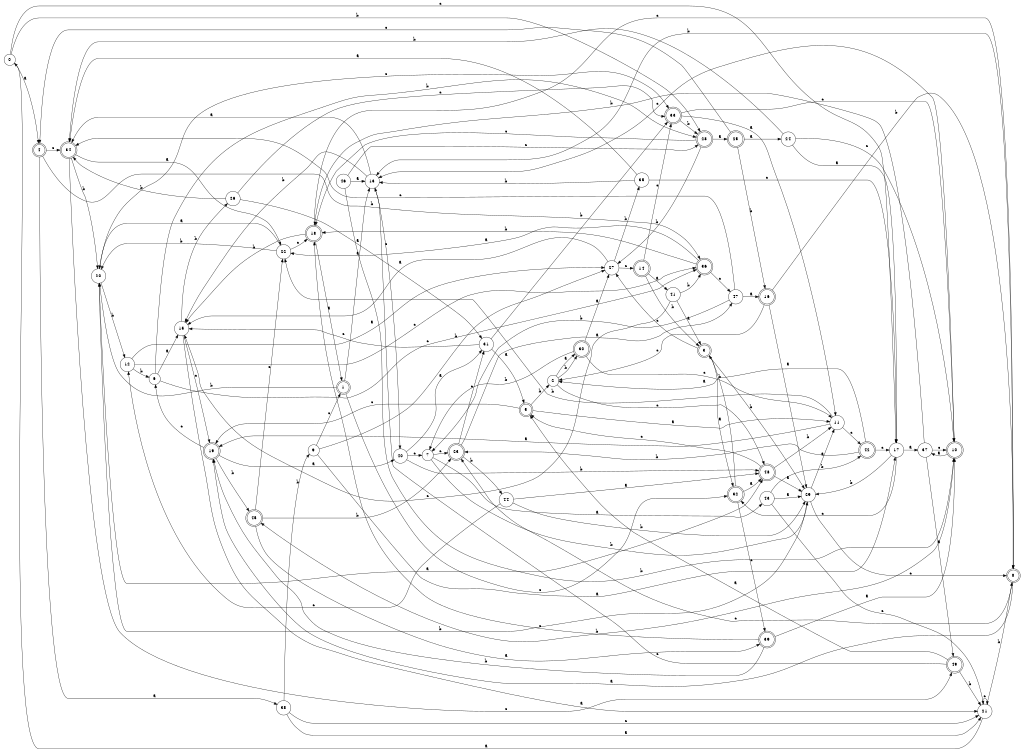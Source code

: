 digraph n40_3 {
__start0 [label="" shape="none"];

rankdir=LR;
size="8,5";

s0 [style="filled", color="black", fillcolor="white" shape="circle", label="0"];
s1 [style="rounded,filled", color="black", fillcolor="white" shape="doublecircle", label="1"];
s2 [style="filled", color="black", fillcolor="white" shape="circle", label="2"];
s3 [style="rounded,filled", color="black", fillcolor="white" shape="doublecircle", label="3"];
s4 [style="rounded,filled", color="black", fillcolor="white" shape="doublecircle", label="4"];
s5 [style="rounded,filled", color="black", fillcolor="white" shape="doublecircle", label="5"];
s6 [style="filled", color="black", fillcolor="white" shape="circle", label="6"];
s7 [style="filled", color="black", fillcolor="white" shape="circle", label="7"];
s8 [style="rounded,filled", color="black", fillcolor="white" shape="doublecircle", label="8"];
s9 [style="filled", color="black", fillcolor="white" shape="circle", label="9"];
s10 [style="rounded,filled", color="black", fillcolor="white" shape="doublecircle", label="10"];
s11 [style="filled", color="black", fillcolor="white" shape="circle", label="11"];
s12 [style="filled", color="black", fillcolor="white" shape="circle", label="12"];
s13 [style="filled", color="black", fillcolor="white" shape="circle", label="13"];
s14 [style="rounded,filled", color="black", fillcolor="white" shape="doublecircle", label="14"];
s15 [style="filled", color="black", fillcolor="white" shape="circle", label="15"];
s16 [style="rounded,filled", color="black", fillcolor="white" shape="doublecircle", label="16"];
s17 [style="filled", color="black", fillcolor="white" shape="circle", label="17"];
s18 [style="rounded,filled", color="black", fillcolor="white" shape="doublecircle", label="18"];
s19 [style="rounded,filled", color="black", fillcolor="white" shape="doublecircle", label="19"];
s20 [style="filled", color="black", fillcolor="white" shape="circle", label="20"];
s21 [style="filled", color="black", fillcolor="white" shape="circle", label="21"];
s22 [style="filled", color="black", fillcolor="white" shape="circle", label="22"];
s23 [style="rounded,filled", color="black", fillcolor="white" shape="doublecircle", label="23"];
s24 [style="filled", color="black", fillcolor="white" shape="circle", label="24"];
s25 [style="rounded,filled", color="black", fillcolor="white" shape="doublecircle", label="25"];
s26 [style="filled", color="black", fillcolor="white" shape="circle", label="26"];
s27 [style="filled", color="black", fillcolor="white" shape="circle", label="27"];
s28 [style="rounded,filled", color="black", fillcolor="white" shape="doublecircle", label="28"];
s29 [style="filled", color="black", fillcolor="white" shape="circle", label="29"];
s30 [style="rounded,filled", color="black", fillcolor="white" shape="doublecircle", label="30"];
s31 [style="filled", color="black", fillcolor="white" shape="circle", label="31"];
s32 [style="rounded,filled", color="black", fillcolor="white" shape="doublecircle", label="32"];
s33 [style="rounded,filled", color="black", fillcolor="white" shape="doublecircle", label="33"];
s34 [style="rounded,filled", color="black", fillcolor="white" shape="doublecircle", label="34"];
s35 [style="filled", color="black", fillcolor="white" shape="circle", label="35"];
s36 [style="rounded,filled", color="black", fillcolor="white" shape="doublecircle", label="36"];
s37 [style="filled", color="black", fillcolor="white" shape="circle", label="37"];
s38 [style="filled", color="black", fillcolor="white" shape="circle", label="38"];
s39 [style="rounded,filled", color="black", fillcolor="white" shape="doublecircle", label="39"];
s40 [style="filled", color="black", fillcolor="white" shape="circle", label="40"];
s41 [style="filled", color="black", fillcolor="white" shape="circle", label="41"];
s42 [style="rounded,filled", color="black", fillcolor="white" shape="doublecircle", label="42"];
s43 [style="filled", color="black", fillcolor="white" shape="circle", label="43"];
s44 [style="filled", color="black", fillcolor="white" shape="circle", label="44"];
s45 [style="rounded,filled", color="black", fillcolor="white" shape="doublecircle", label="45"];
s46 [style="filled", color="black", fillcolor="white" shape="circle", label="46"];
s47 [style="filled", color="black", fillcolor="white" shape="circle", label="47"];
s48 [style="rounded,filled", color="black", fillcolor="white" shape="doublecircle", label="48"];
s49 [style="rounded,filled", color="black", fillcolor="white" shape="doublecircle", label="49"];
s0 -> s4 [label="a"];
s0 -> s28 [label="b"];
s0 -> s17 [label="c"];
s1 -> s13 [label="a"];
s1 -> s20 [label="b"];
s1 -> s32 [label="c"];
s2 -> s30 [label="a"];
s2 -> s30 [label="b"];
s2 -> s48 [label="c"];
s3 -> s32 [label="a"];
s3 -> s29 [label="b"];
s3 -> s27 [label="c"];
s4 -> s38 [label="a"];
s4 -> s36 [label="b"];
s4 -> s34 [label="c"];
s5 -> s11 [label="a"];
s5 -> s2 [label="b"];
s5 -> s19 [label="c"];
s6 -> s15 [label="a"];
s6 -> s28 [label="b"];
s6 -> s36 [label="c"];
s7 -> s43 [label="a"];
s7 -> s29 [label="b"];
s7 -> s23 [label="c"];
s8 -> s19 [label="a"];
s8 -> s13 [label="b"];
s8 -> s23 [label="c"];
s9 -> s17 [label="a"];
s9 -> s27 [label="b"];
s9 -> s1 [label="c"];
s10 -> s37 [label="a"];
s10 -> s45 [label="b"];
s10 -> s13 [label="c"];
s11 -> s19 [label="a"];
s11 -> s22 [label="b"];
s11 -> s42 [label="c"];
s12 -> s27 [label="a"];
s12 -> s6 [label="b"];
s12 -> s36 [label="c"];
s13 -> s34 [label="a"];
s13 -> s15 [label="b"];
s13 -> s40 [label="c"];
s14 -> s41 [label="a"];
s14 -> s3 [label="b"];
s14 -> s33 [label="c"];
s15 -> s21 [label="a"];
s15 -> s26 [label="b"];
s15 -> s19 [label="c"];
s16 -> s29 [label="a"];
s16 -> s8 [label="b"];
s16 -> s2 [label="c"];
s17 -> s37 [label="a"];
s17 -> s29 [label="b"];
s17 -> s32 [label="c"];
s18 -> s1 [label="a"];
s18 -> s15 [label="b"];
s18 -> s8 [label="c"];
s19 -> s40 [label="a"];
s19 -> s45 [label="b"];
s19 -> s6 [label="c"];
s20 -> s48 [label="a"];
s20 -> s12 [label="b"];
s20 -> s33 [label="c"];
s21 -> s0 [label="a"];
s21 -> s8 [label="b"];
s21 -> s21 [label="c"];
s22 -> s20 [label="a"];
s22 -> s20 [label="b"];
s22 -> s18 [label="c"];
s23 -> s47 [label="a"];
s23 -> s44 [label="b"];
s23 -> s31 [label="c"];
s24 -> s17 [label="a"];
s24 -> s34 [label="b"];
s24 -> s10 [label="c"];
s25 -> s24 [label="a"];
s25 -> s16 [label="b"];
s25 -> s4 [label="c"];
s26 -> s31 [label="a"];
s26 -> s34 [label="b"];
s26 -> s33 [label="c"];
s27 -> s15 [label="a"];
s27 -> s35 [label="b"];
s27 -> s14 [label="c"];
s28 -> s25 [label="a"];
s28 -> s27 [label="b"];
s28 -> s18 [label="c"];
s29 -> s11 [label="a"];
s29 -> s20 [label="b"];
s29 -> s8 [label="c"];
s30 -> s27 [label="a"];
s30 -> s7 [label="b"];
s30 -> s11 [label="c"];
s31 -> s5 [label="a"];
s31 -> s33 [label="b"];
s31 -> s15 [label="c"];
s32 -> s48 [label="a"];
s32 -> s3 [label="b"];
s32 -> s39 [label="c"];
s33 -> s11 [label="a"];
s33 -> s28 [label="b"];
s33 -> s10 [label="c"];
s34 -> s22 [label="a"];
s34 -> s20 [label="b"];
s34 -> s49 [label="c"];
s35 -> s34 [label="a"];
s35 -> s13 [label="b"];
s35 -> s17 [label="c"];
s36 -> s22 [label="a"];
s36 -> s18 [label="b"];
s36 -> s47 [label="c"];
s37 -> s49 [label="a"];
s37 -> s18 [label="b"];
s37 -> s10 [label="c"];
s38 -> s21 [label="a"];
s38 -> s9 [label="b"];
s38 -> s21 [label="c"];
s39 -> s10 [label="a"];
s39 -> s19 [label="b"];
s39 -> s18 [label="c"];
s40 -> s31 [label="a"];
s40 -> s48 [label="b"];
s40 -> s7 [label="c"];
s41 -> s3 [label="a"];
s41 -> s36 [label="b"];
s41 -> s15 [label="c"];
s42 -> s2 [label="a"];
s42 -> s23 [label="b"];
s42 -> s17 [label="c"];
s43 -> s29 [label="a"];
s43 -> s42 [label="b"];
s43 -> s21 [label="c"];
s44 -> s48 [label="a"];
s44 -> s29 [label="b"];
s44 -> s12 [label="c"];
s45 -> s39 [label="a"];
s45 -> s23 [label="b"];
s45 -> s22 [label="c"];
s46 -> s13 [label="a"];
s46 -> s10 [label="b"];
s46 -> s28 [label="c"];
s47 -> s16 [label="a"];
s47 -> s7 [label="b"];
s47 -> s34 [label="c"];
s48 -> s29 [label="a"];
s48 -> s11 [label="b"];
s48 -> s5 [label="c"];
s49 -> s5 [label="a"];
s49 -> s21 [label="b"];
s49 -> s13 [label="c"];

}